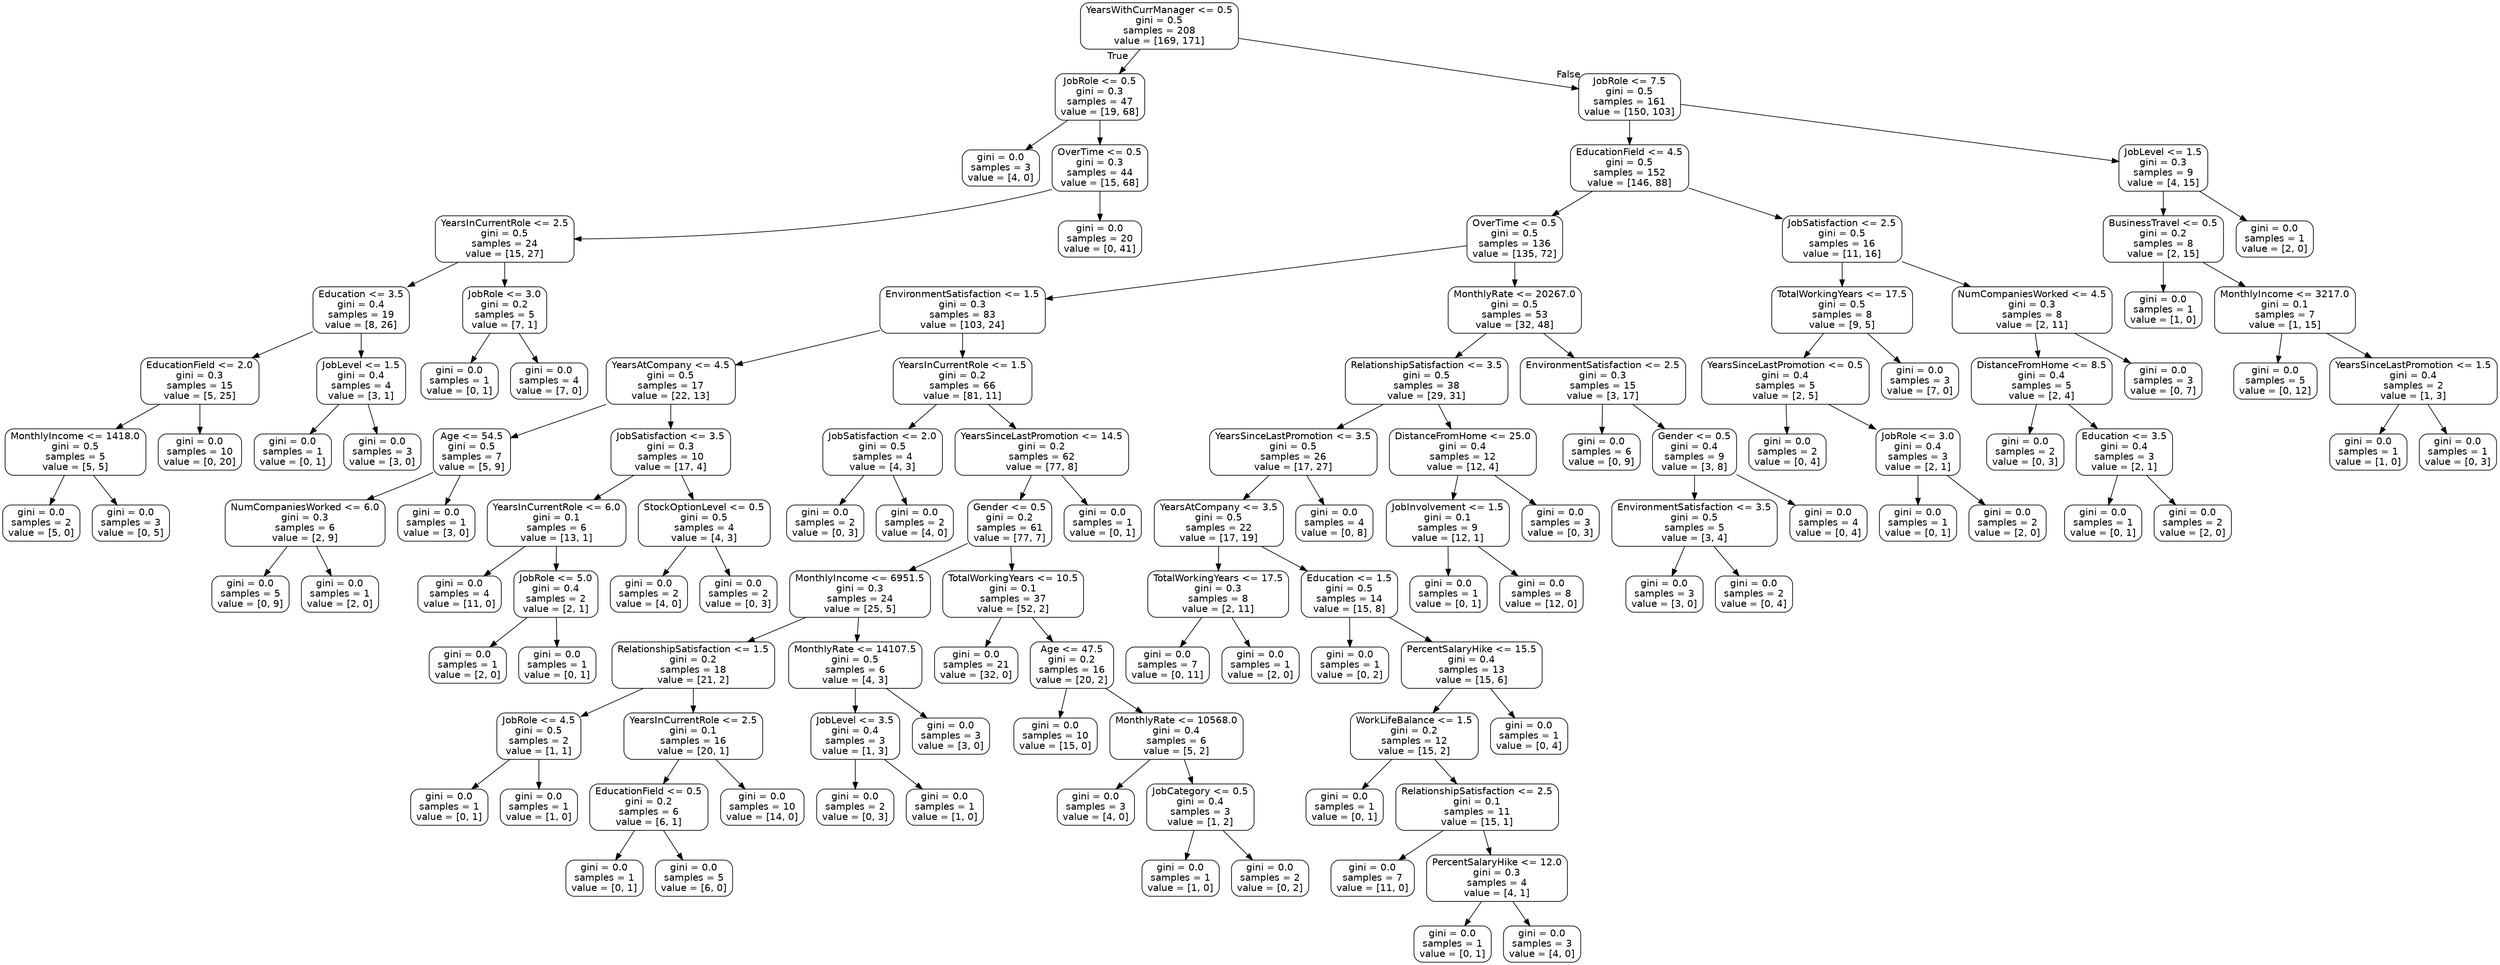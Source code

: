 digraph Tree {
node [shape=box, style="rounded", color="black", fontname=helvetica] ;
edge [fontname=helvetica] ;
0 [label="YearsWithCurrManager <= 0.5\ngini = 0.5\nsamples = 208\nvalue = [169, 171]"] ;
1 [label="JobRole <= 0.5\ngini = 0.3\nsamples = 47\nvalue = [19, 68]"] ;
0 -> 1 [labeldistance=2.5, labelangle=45, headlabel="True"] ;
2 [label="gini = 0.0\nsamples = 3\nvalue = [4, 0]"] ;
1 -> 2 ;
3 [label="OverTime <= 0.5\ngini = 0.3\nsamples = 44\nvalue = [15, 68]"] ;
1 -> 3 ;
4 [label="YearsInCurrentRole <= 2.5\ngini = 0.5\nsamples = 24\nvalue = [15, 27]"] ;
3 -> 4 ;
5 [label="Education <= 3.5\ngini = 0.4\nsamples = 19\nvalue = [8, 26]"] ;
4 -> 5 ;
6 [label="EducationField <= 2.0\ngini = 0.3\nsamples = 15\nvalue = [5, 25]"] ;
5 -> 6 ;
7 [label="MonthlyIncome <= 1418.0\ngini = 0.5\nsamples = 5\nvalue = [5, 5]"] ;
6 -> 7 ;
8 [label="gini = 0.0\nsamples = 2\nvalue = [5, 0]"] ;
7 -> 8 ;
9 [label="gini = 0.0\nsamples = 3\nvalue = [0, 5]"] ;
7 -> 9 ;
10 [label="gini = 0.0\nsamples = 10\nvalue = [0, 20]"] ;
6 -> 10 ;
11 [label="JobLevel <= 1.5\ngini = 0.4\nsamples = 4\nvalue = [3, 1]"] ;
5 -> 11 ;
12 [label="gini = 0.0\nsamples = 1\nvalue = [0, 1]"] ;
11 -> 12 ;
13 [label="gini = 0.0\nsamples = 3\nvalue = [3, 0]"] ;
11 -> 13 ;
14 [label="JobRole <= 3.0\ngini = 0.2\nsamples = 5\nvalue = [7, 1]"] ;
4 -> 14 ;
15 [label="gini = 0.0\nsamples = 1\nvalue = [0, 1]"] ;
14 -> 15 ;
16 [label="gini = 0.0\nsamples = 4\nvalue = [7, 0]"] ;
14 -> 16 ;
17 [label="gini = 0.0\nsamples = 20\nvalue = [0, 41]"] ;
3 -> 17 ;
18 [label="JobRole <= 7.5\ngini = 0.5\nsamples = 161\nvalue = [150, 103]"] ;
0 -> 18 [labeldistance=2.5, labelangle=-45, headlabel="False"] ;
19 [label="EducationField <= 4.5\ngini = 0.5\nsamples = 152\nvalue = [146, 88]"] ;
18 -> 19 ;
20 [label="OverTime <= 0.5\ngini = 0.5\nsamples = 136\nvalue = [135, 72]"] ;
19 -> 20 ;
21 [label="EnvironmentSatisfaction <= 1.5\ngini = 0.3\nsamples = 83\nvalue = [103, 24]"] ;
20 -> 21 ;
22 [label="YearsAtCompany <= 4.5\ngini = 0.5\nsamples = 17\nvalue = [22, 13]"] ;
21 -> 22 ;
23 [label="Age <= 54.5\ngini = 0.5\nsamples = 7\nvalue = [5, 9]"] ;
22 -> 23 ;
24 [label="NumCompaniesWorked <= 6.0\ngini = 0.3\nsamples = 6\nvalue = [2, 9]"] ;
23 -> 24 ;
25 [label="gini = 0.0\nsamples = 5\nvalue = [0, 9]"] ;
24 -> 25 ;
26 [label="gini = 0.0\nsamples = 1\nvalue = [2, 0]"] ;
24 -> 26 ;
27 [label="gini = 0.0\nsamples = 1\nvalue = [3, 0]"] ;
23 -> 27 ;
28 [label="JobSatisfaction <= 3.5\ngini = 0.3\nsamples = 10\nvalue = [17, 4]"] ;
22 -> 28 ;
29 [label="YearsInCurrentRole <= 6.0\ngini = 0.1\nsamples = 6\nvalue = [13, 1]"] ;
28 -> 29 ;
30 [label="gini = 0.0\nsamples = 4\nvalue = [11, 0]"] ;
29 -> 30 ;
31 [label="JobRole <= 5.0\ngini = 0.4\nsamples = 2\nvalue = [2, 1]"] ;
29 -> 31 ;
32 [label="gini = 0.0\nsamples = 1\nvalue = [2, 0]"] ;
31 -> 32 ;
33 [label="gini = 0.0\nsamples = 1\nvalue = [0, 1]"] ;
31 -> 33 ;
34 [label="StockOptionLevel <= 0.5\ngini = 0.5\nsamples = 4\nvalue = [4, 3]"] ;
28 -> 34 ;
35 [label="gini = 0.0\nsamples = 2\nvalue = [4, 0]"] ;
34 -> 35 ;
36 [label="gini = 0.0\nsamples = 2\nvalue = [0, 3]"] ;
34 -> 36 ;
37 [label="YearsInCurrentRole <= 1.5\ngini = 0.2\nsamples = 66\nvalue = [81, 11]"] ;
21 -> 37 ;
38 [label="JobSatisfaction <= 2.0\ngini = 0.5\nsamples = 4\nvalue = [4, 3]"] ;
37 -> 38 ;
39 [label="gini = 0.0\nsamples = 2\nvalue = [0, 3]"] ;
38 -> 39 ;
40 [label="gini = 0.0\nsamples = 2\nvalue = [4, 0]"] ;
38 -> 40 ;
41 [label="YearsSinceLastPromotion <= 14.5\ngini = 0.2\nsamples = 62\nvalue = [77, 8]"] ;
37 -> 41 ;
42 [label="Gender <= 0.5\ngini = 0.2\nsamples = 61\nvalue = [77, 7]"] ;
41 -> 42 ;
43 [label="MonthlyIncome <= 6951.5\ngini = 0.3\nsamples = 24\nvalue = [25, 5]"] ;
42 -> 43 ;
44 [label="RelationshipSatisfaction <= 1.5\ngini = 0.2\nsamples = 18\nvalue = [21, 2]"] ;
43 -> 44 ;
45 [label="JobRole <= 4.5\ngini = 0.5\nsamples = 2\nvalue = [1, 1]"] ;
44 -> 45 ;
46 [label="gini = 0.0\nsamples = 1\nvalue = [0, 1]"] ;
45 -> 46 ;
47 [label="gini = 0.0\nsamples = 1\nvalue = [1, 0]"] ;
45 -> 47 ;
48 [label="YearsInCurrentRole <= 2.5\ngini = 0.1\nsamples = 16\nvalue = [20, 1]"] ;
44 -> 48 ;
49 [label="EducationField <= 0.5\ngini = 0.2\nsamples = 6\nvalue = [6, 1]"] ;
48 -> 49 ;
50 [label="gini = 0.0\nsamples = 1\nvalue = [0, 1]"] ;
49 -> 50 ;
51 [label="gini = 0.0\nsamples = 5\nvalue = [6, 0]"] ;
49 -> 51 ;
52 [label="gini = 0.0\nsamples = 10\nvalue = [14, 0]"] ;
48 -> 52 ;
53 [label="MonthlyRate <= 14107.5\ngini = 0.5\nsamples = 6\nvalue = [4, 3]"] ;
43 -> 53 ;
54 [label="JobLevel <= 3.5\ngini = 0.4\nsamples = 3\nvalue = [1, 3]"] ;
53 -> 54 ;
55 [label="gini = 0.0\nsamples = 2\nvalue = [0, 3]"] ;
54 -> 55 ;
56 [label="gini = 0.0\nsamples = 1\nvalue = [1, 0]"] ;
54 -> 56 ;
57 [label="gini = 0.0\nsamples = 3\nvalue = [3, 0]"] ;
53 -> 57 ;
58 [label="TotalWorkingYears <= 10.5\ngini = 0.1\nsamples = 37\nvalue = [52, 2]"] ;
42 -> 58 ;
59 [label="gini = 0.0\nsamples = 21\nvalue = [32, 0]"] ;
58 -> 59 ;
60 [label="Age <= 47.5\ngini = 0.2\nsamples = 16\nvalue = [20, 2]"] ;
58 -> 60 ;
61 [label="gini = 0.0\nsamples = 10\nvalue = [15, 0]"] ;
60 -> 61 ;
62 [label="MonthlyRate <= 10568.0\ngini = 0.4\nsamples = 6\nvalue = [5, 2]"] ;
60 -> 62 ;
63 [label="gini = 0.0\nsamples = 3\nvalue = [4, 0]"] ;
62 -> 63 ;
64 [label="JobCategory <= 0.5\ngini = 0.4\nsamples = 3\nvalue = [1, 2]"] ;
62 -> 64 ;
65 [label="gini = 0.0\nsamples = 1\nvalue = [1, 0]"] ;
64 -> 65 ;
66 [label="gini = 0.0\nsamples = 2\nvalue = [0, 2]"] ;
64 -> 66 ;
67 [label="gini = 0.0\nsamples = 1\nvalue = [0, 1]"] ;
41 -> 67 ;
68 [label="MonthlyRate <= 20267.0\ngini = 0.5\nsamples = 53\nvalue = [32, 48]"] ;
20 -> 68 ;
69 [label="RelationshipSatisfaction <= 3.5\ngini = 0.5\nsamples = 38\nvalue = [29, 31]"] ;
68 -> 69 ;
70 [label="YearsSinceLastPromotion <= 3.5\ngini = 0.5\nsamples = 26\nvalue = [17, 27]"] ;
69 -> 70 ;
71 [label="YearsAtCompany <= 3.5\ngini = 0.5\nsamples = 22\nvalue = [17, 19]"] ;
70 -> 71 ;
72 [label="TotalWorkingYears <= 17.5\ngini = 0.3\nsamples = 8\nvalue = [2, 11]"] ;
71 -> 72 ;
73 [label="gini = 0.0\nsamples = 7\nvalue = [0, 11]"] ;
72 -> 73 ;
74 [label="gini = 0.0\nsamples = 1\nvalue = [2, 0]"] ;
72 -> 74 ;
75 [label="Education <= 1.5\ngini = 0.5\nsamples = 14\nvalue = [15, 8]"] ;
71 -> 75 ;
76 [label="gini = 0.0\nsamples = 1\nvalue = [0, 2]"] ;
75 -> 76 ;
77 [label="PercentSalaryHike <= 15.5\ngini = 0.4\nsamples = 13\nvalue = [15, 6]"] ;
75 -> 77 ;
78 [label="WorkLifeBalance <= 1.5\ngini = 0.2\nsamples = 12\nvalue = [15, 2]"] ;
77 -> 78 ;
79 [label="gini = 0.0\nsamples = 1\nvalue = [0, 1]"] ;
78 -> 79 ;
80 [label="RelationshipSatisfaction <= 2.5\ngini = 0.1\nsamples = 11\nvalue = [15, 1]"] ;
78 -> 80 ;
81 [label="gini = 0.0\nsamples = 7\nvalue = [11, 0]"] ;
80 -> 81 ;
82 [label="PercentSalaryHike <= 12.0\ngini = 0.3\nsamples = 4\nvalue = [4, 1]"] ;
80 -> 82 ;
83 [label="gini = 0.0\nsamples = 1\nvalue = [0, 1]"] ;
82 -> 83 ;
84 [label="gini = 0.0\nsamples = 3\nvalue = [4, 0]"] ;
82 -> 84 ;
85 [label="gini = 0.0\nsamples = 1\nvalue = [0, 4]"] ;
77 -> 85 ;
86 [label="gini = 0.0\nsamples = 4\nvalue = [0, 8]"] ;
70 -> 86 ;
87 [label="DistanceFromHome <= 25.0\ngini = 0.4\nsamples = 12\nvalue = [12, 4]"] ;
69 -> 87 ;
88 [label="JobInvolvement <= 1.5\ngini = 0.1\nsamples = 9\nvalue = [12, 1]"] ;
87 -> 88 ;
89 [label="gini = 0.0\nsamples = 1\nvalue = [0, 1]"] ;
88 -> 89 ;
90 [label="gini = 0.0\nsamples = 8\nvalue = [12, 0]"] ;
88 -> 90 ;
91 [label="gini = 0.0\nsamples = 3\nvalue = [0, 3]"] ;
87 -> 91 ;
92 [label="EnvironmentSatisfaction <= 2.5\ngini = 0.3\nsamples = 15\nvalue = [3, 17]"] ;
68 -> 92 ;
93 [label="gini = 0.0\nsamples = 6\nvalue = [0, 9]"] ;
92 -> 93 ;
94 [label="Gender <= 0.5\ngini = 0.4\nsamples = 9\nvalue = [3, 8]"] ;
92 -> 94 ;
95 [label="EnvironmentSatisfaction <= 3.5\ngini = 0.5\nsamples = 5\nvalue = [3, 4]"] ;
94 -> 95 ;
96 [label="gini = 0.0\nsamples = 3\nvalue = [3, 0]"] ;
95 -> 96 ;
97 [label="gini = 0.0\nsamples = 2\nvalue = [0, 4]"] ;
95 -> 97 ;
98 [label="gini = 0.0\nsamples = 4\nvalue = [0, 4]"] ;
94 -> 98 ;
99 [label="JobSatisfaction <= 2.5\ngini = 0.5\nsamples = 16\nvalue = [11, 16]"] ;
19 -> 99 ;
100 [label="TotalWorkingYears <= 17.5\ngini = 0.5\nsamples = 8\nvalue = [9, 5]"] ;
99 -> 100 ;
101 [label="YearsSinceLastPromotion <= 0.5\ngini = 0.4\nsamples = 5\nvalue = [2, 5]"] ;
100 -> 101 ;
102 [label="gini = 0.0\nsamples = 2\nvalue = [0, 4]"] ;
101 -> 102 ;
103 [label="JobRole <= 3.0\ngini = 0.4\nsamples = 3\nvalue = [2, 1]"] ;
101 -> 103 ;
104 [label="gini = 0.0\nsamples = 1\nvalue = [0, 1]"] ;
103 -> 104 ;
105 [label="gini = 0.0\nsamples = 2\nvalue = [2, 0]"] ;
103 -> 105 ;
106 [label="gini = 0.0\nsamples = 3\nvalue = [7, 0]"] ;
100 -> 106 ;
107 [label="NumCompaniesWorked <= 4.5\ngini = 0.3\nsamples = 8\nvalue = [2, 11]"] ;
99 -> 107 ;
108 [label="DistanceFromHome <= 8.5\ngini = 0.4\nsamples = 5\nvalue = [2, 4]"] ;
107 -> 108 ;
109 [label="gini = 0.0\nsamples = 2\nvalue = [0, 3]"] ;
108 -> 109 ;
110 [label="Education <= 3.5\ngini = 0.4\nsamples = 3\nvalue = [2, 1]"] ;
108 -> 110 ;
111 [label="gini = 0.0\nsamples = 1\nvalue = [0, 1]"] ;
110 -> 111 ;
112 [label="gini = 0.0\nsamples = 2\nvalue = [2, 0]"] ;
110 -> 112 ;
113 [label="gini = 0.0\nsamples = 3\nvalue = [0, 7]"] ;
107 -> 113 ;
114 [label="JobLevel <= 1.5\ngini = 0.3\nsamples = 9\nvalue = [4, 15]"] ;
18 -> 114 ;
115 [label="BusinessTravel <= 0.5\ngini = 0.2\nsamples = 8\nvalue = [2, 15]"] ;
114 -> 115 ;
116 [label="gini = 0.0\nsamples = 1\nvalue = [1, 0]"] ;
115 -> 116 ;
117 [label="MonthlyIncome <= 3217.0\ngini = 0.1\nsamples = 7\nvalue = [1, 15]"] ;
115 -> 117 ;
118 [label="gini = 0.0\nsamples = 5\nvalue = [0, 12]"] ;
117 -> 118 ;
119 [label="YearsSinceLastPromotion <= 1.5\ngini = 0.4\nsamples = 2\nvalue = [1, 3]"] ;
117 -> 119 ;
120 [label="gini = 0.0\nsamples = 1\nvalue = [1, 0]"] ;
119 -> 120 ;
121 [label="gini = 0.0\nsamples = 1\nvalue = [0, 3]"] ;
119 -> 121 ;
122 [label="gini = 0.0\nsamples = 1\nvalue = [2, 0]"] ;
114 -> 122 ;
}